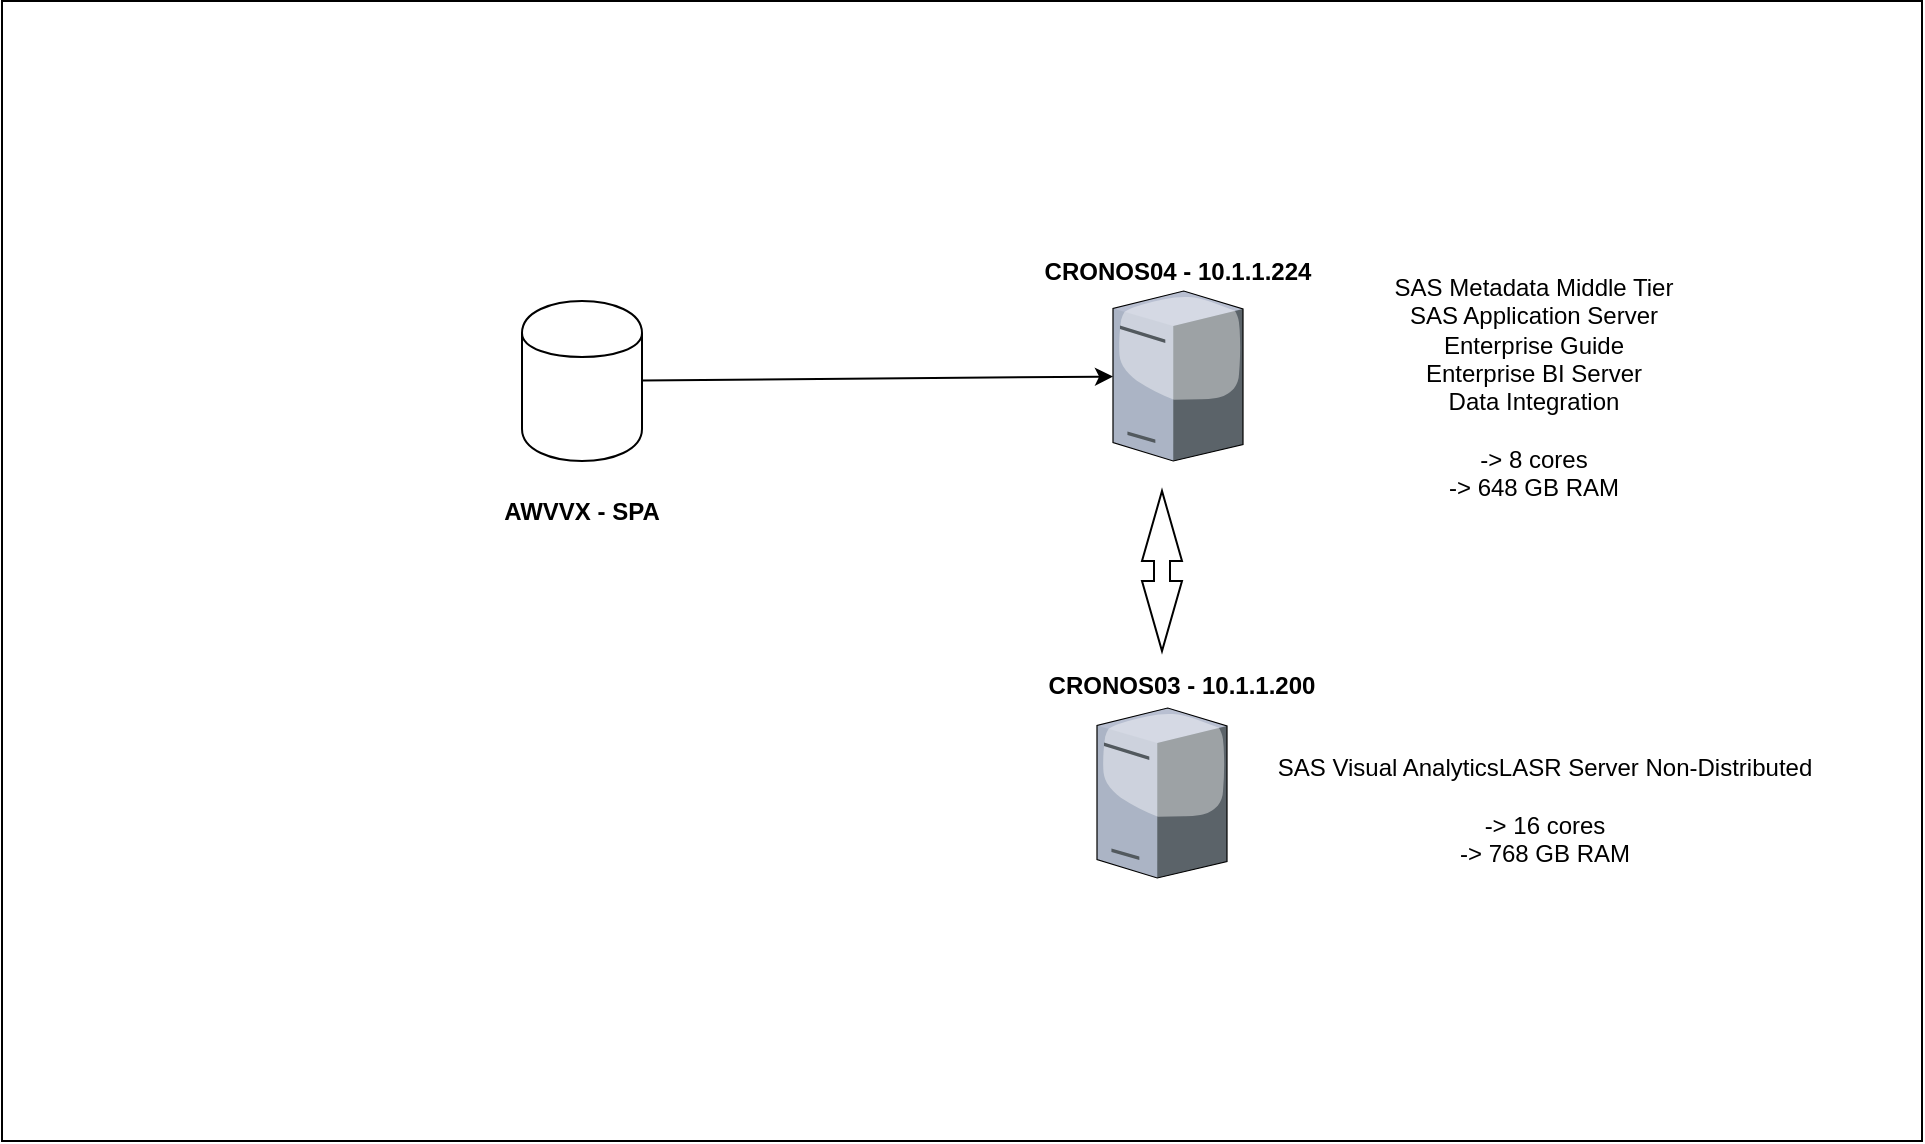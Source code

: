 <mxfile version="12.3.3" type="github" pages="1">
  <diagram id="seWyTeBt8ZovA1XMAHK-" name="Page-1">
    <mxGraphModel dx="1422" dy="762" grid="1" gridSize="10" guides="1" tooltips="1" connect="1" arrows="1" fold="1" page="1" pageScale="1" pageWidth="827" pageHeight="1169" math="0" shadow="0">
      <root>
        <mxCell id="0"/>
        <mxCell id="1" parent="0"/>
        <mxCell id="SAkJzKNVtvetInV7V3f4-1" value="" style="rounded=0;whiteSpace=wrap;html=1;" parent="1" vertex="1">
          <mxGeometry x="230" y="68.5" width="960" height="570" as="geometry"/>
        </mxCell>
        <mxCell id="SAkJzKNVtvetInV7V3f4-5" value="&lt;b&gt;&lt;font&gt;CRONOS04 - 10.1.1.224&lt;/font&gt;&lt;/b&gt;" style="text;html=1;strokeColor=none;fillColor=none;align=center;verticalAlign=middle;whiteSpace=wrap;rounded=0;" parent="1" vertex="1">
          <mxGeometry x="743" y="193.5" width="150" height="20" as="geometry"/>
        </mxCell>
        <mxCell id="SAkJzKNVtvetInV7V3f4-6" value="&lt;b&gt;&lt;font&gt;CRONOS03 - 10.1.1.200&lt;/font&gt;&lt;/b&gt;&lt;br&gt;" style="text;html=1;strokeColor=none;fillColor=none;align=center;verticalAlign=middle;whiteSpace=wrap;rounded=0;" parent="1" vertex="1">
          <mxGeometry x="740" y="400.5" width="160" height="20" as="geometry"/>
        </mxCell>
        <mxCell id="SAkJzKNVtvetInV7V3f4-7" value="&lt;span&gt;SAS Visual &lt;/span&gt;&lt;span&gt;Analytics&lt;/span&gt;&lt;span&gt;LASR Server Non-&lt;/span&gt;&lt;span&gt;Distributed&lt;/span&gt;&lt;br&gt;&lt;br&gt;-&amp;gt; 16 cores&lt;br&gt;-&amp;gt; 768 GB RAM&lt;br&gt;" style="text;html=1;strokeColor=none;fillColor=none;align=center;verticalAlign=middle;whiteSpace=wrap;rounded=0;" parent="1" vertex="1">
          <mxGeometry x="860" y="461.5" width="283" height="22" as="geometry"/>
        </mxCell>
        <mxCell id="SAkJzKNVtvetInV7V3f4-8" value="SAS Metadata Middle Tier&lt;br&gt;SAS Application Server&lt;br&gt;Enterprise Guide&lt;br&gt;Enterprise BI Server&lt;br&gt;Data Integration&lt;br&gt;&lt;br&gt;-&amp;gt; 8 cores&lt;br&gt;-&amp;gt; 648 GB RAM&lt;br&gt;&lt;br&gt;" style="text;html=1;strokeColor=none;fillColor=none;align=center;verticalAlign=middle;whiteSpace=wrap;rounded=0;" parent="1" vertex="1">
          <mxGeometry x="850.5" y="203.5" width="290" height="130" as="geometry"/>
        </mxCell>
        <mxCell id="11FCSzFybUVA88wSjv2M-1" value="" style="html=1;shadow=0;dashed=0;align=center;verticalAlign=middle;shape=mxgraph.arrows2.twoWayArrow;dy=0.6;dx=35;direction=south;" parent="1" vertex="1">
          <mxGeometry x="800" y="313.5" width="20" height="80" as="geometry"/>
        </mxCell>
        <mxCell id="11FCSzFybUVA88wSjv2M-16" value="" style="verticalLabelPosition=bottom;aspect=fixed;html=1;verticalAlign=top;strokeColor=none;align=center;outlineConnect=0;shape=mxgraph.citrix.license_server;" parent="1" vertex="1">
          <mxGeometry x="777.5" y="422" width="65" height="85" as="geometry"/>
        </mxCell>
        <mxCell id="11FCSzFybUVA88wSjv2M-17" value="" style="verticalLabelPosition=bottom;aspect=fixed;html=1;verticalAlign=top;strokeColor=none;align=center;outlineConnect=0;shape=mxgraph.citrix.license_server;" parent="1" vertex="1">
          <mxGeometry x="785.5" y="213.5" width="65" height="85" as="geometry"/>
        </mxCell>
        <mxCell id="mvlGU6NvV_Yx96zp8LUd-1" value="" style="shape=cylinder;whiteSpace=wrap;html=1;boundedLbl=1;backgroundOutline=1;" vertex="1" parent="1">
          <mxGeometry x="490" y="218.5" width="60" height="80" as="geometry"/>
        </mxCell>
        <mxCell id="mvlGU6NvV_Yx96zp8LUd-2" value="&lt;b&gt;&lt;font&gt;AWVVX - SPA&lt;/font&gt;&lt;/b&gt;" style="text;html=1;strokeColor=none;fillColor=none;align=center;verticalAlign=middle;whiteSpace=wrap;rounded=0;" vertex="1" parent="1">
          <mxGeometry x="445" y="313.5" width="150" height="20" as="geometry"/>
        </mxCell>
        <mxCell id="mvlGU6NvV_Yx96zp8LUd-4" value="" style="endArrow=classic;html=1;" edge="1" parent="1" source="mvlGU6NvV_Yx96zp8LUd-1" target="11FCSzFybUVA88wSjv2M-17">
          <mxGeometry width="50" height="50" relative="1" as="geometry">
            <mxPoint x="630" y="298.5" as="sourcePoint"/>
            <mxPoint x="680" y="248.5" as="targetPoint"/>
          </mxGeometry>
        </mxCell>
      </root>
    </mxGraphModel>
  </diagram>
</mxfile>
